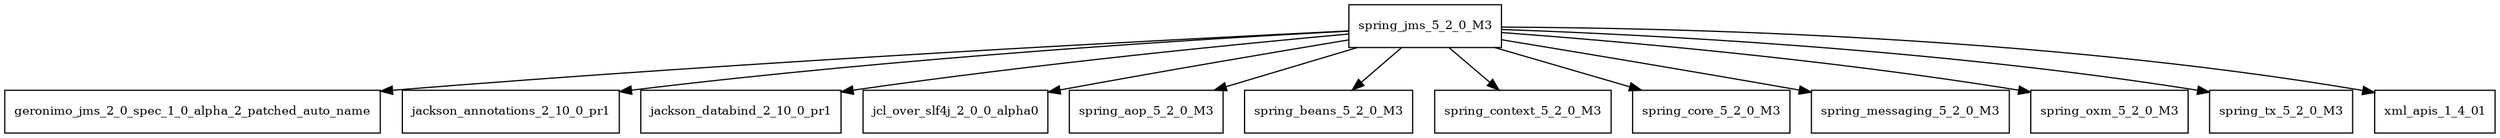 digraph spring_jms_5_2_0_M3_dependencies {
  node [shape = box, fontsize=10.0];
  spring_jms_5_2_0_M3 -> geronimo_jms_2_0_spec_1_0_alpha_2_patched_auto_name;
  spring_jms_5_2_0_M3 -> jackson_annotations_2_10_0_pr1;
  spring_jms_5_2_0_M3 -> jackson_databind_2_10_0_pr1;
  spring_jms_5_2_0_M3 -> jcl_over_slf4j_2_0_0_alpha0;
  spring_jms_5_2_0_M3 -> spring_aop_5_2_0_M3;
  spring_jms_5_2_0_M3 -> spring_beans_5_2_0_M3;
  spring_jms_5_2_0_M3 -> spring_context_5_2_0_M3;
  spring_jms_5_2_0_M3 -> spring_core_5_2_0_M3;
  spring_jms_5_2_0_M3 -> spring_messaging_5_2_0_M3;
  spring_jms_5_2_0_M3 -> spring_oxm_5_2_0_M3;
  spring_jms_5_2_0_M3 -> spring_tx_5_2_0_M3;
  spring_jms_5_2_0_M3 -> xml_apis_1_4_01;
}
